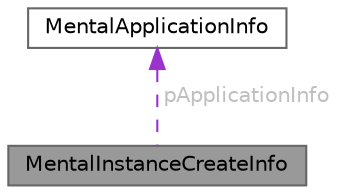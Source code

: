 digraph "MentalInstanceCreateInfo"
{
 // LATEX_PDF_SIZE
  bgcolor="transparent";
  edge [fontname=Helvetica,fontsize=10,labelfontname=Helvetica,labelfontsize=10];
  node [fontname=Helvetica,fontsize=10,shape=box,height=0.2,width=0.4];
  Node1 [id="Node000001",label="MentalInstanceCreateInfo",height=0.2,width=0.4,color="gray40", fillcolor="grey60", style="filled", fontcolor="black",tooltip="Structure containing information for creating an instance."];
  Node2 -> Node1 [id="edge1_Node000001_Node000002",dir="back",color="darkorchid3",style="dashed",tooltip=" ",label=" pApplicationInfo",fontcolor="grey" ];
  Node2 [id="Node000002",label="MentalApplicationInfo",height=0.2,width=0.4,color="gray40", fillcolor="white", style="filled",URL="$structMentalApplicationInfo.html",tooltip="Structure containing application information."];
}
